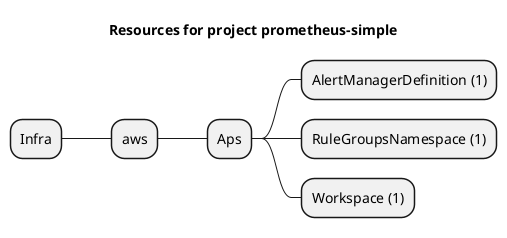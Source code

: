 @startmindmap
title Resources for project prometheus-simple
skinparam monochrome true
+ Infra
++ aws
+++ Aps
++++ AlertManagerDefinition (1)
++++ RuleGroupsNamespace (1)
++++ Workspace (1)
@endmindmap